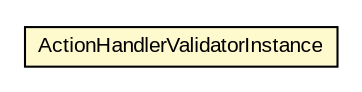 #!/usr/local/bin/dot
#
# Class diagram 
# Generated by UMLGraph version R5_6-24-gf6e263 (http://www.umlgraph.org/)
#

digraph G {
	edge [fontname="arial",fontsize=10,labelfontname="arial",labelfontsize=10];
	node [fontname="arial",fontsize=10,shape=plaintext];
	nodesep=0.25;
	ranksep=0.5;
	rankdir=LR;
	// com.gwtplatform.dispatch.rpc.server.actionhandlervalidator.ActionHandlerValidatorInstance
	c111311 [label=<<table title="com.gwtplatform.dispatch.rpc.server.actionhandlervalidator.ActionHandlerValidatorInstance" border="0" cellborder="1" cellspacing="0" cellpadding="2" port="p" bgcolor="lemonChiffon" href="./ActionHandlerValidatorInstance.html">
		<tr><td><table border="0" cellspacing="0" cellpadding="1">
<tr><td align="center" balign="center"> ActionHandlerValidatorInstance </td></tr>
		</table></td></tr>
		</table>>, URL="./ActionHandlerValidatorInstance.html", fontname="arial", fontcolor="black", fontsize=10.0];
}

